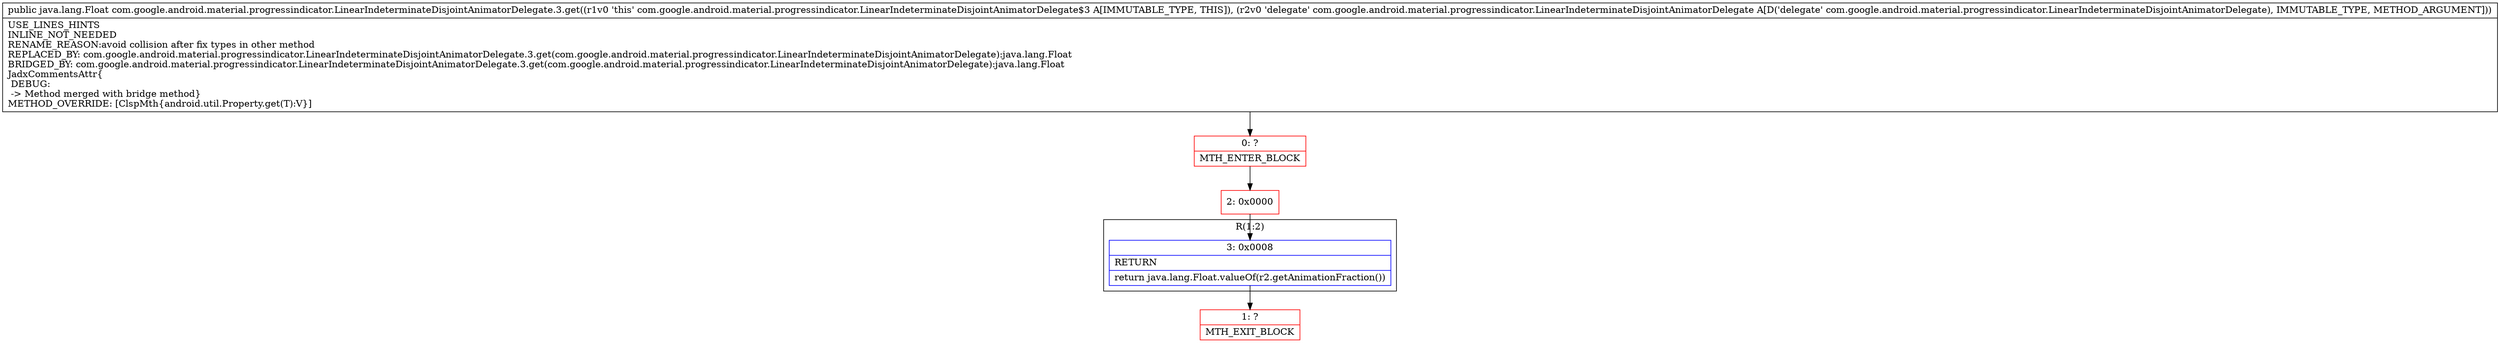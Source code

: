 digraph "CFG forcom.google.android.material.progressindicator.LinearIndeterminateDisjointAnimatorDelegate.3.get(Lcom\/google\/android\/material\/progressindicator\/LinearIndeterminateDisjointAnimatorDelegate;)Ljava\/lang\/Float;" {
subgraph cluster_Region_1546478331 {
label = "R(1:2)";
node [shape=record,color=blue];
Node_3 [shape=record,label="{3\:\ 0x0008|RETURN\l|return java.lang.Float.valueOf(r2.getAnimationFraction())\l}"];
}
Node_0 [shape=record,color=red,label="{0\:\ ?|MTH_ENTER_BLOCK\l}"];
Node_2 [shape=record,color=red,label="{2\:\ 0x0000}"];
Node_1 [shape=record,color=red,label="{1\:\ ?|MTH_EXIT_BLOCK\l}"];
MethodNode[shape=record,label="{public java.lang.Float com.google.android.material.progressindicator.LinearIndeterminateDisjointAnimatorDelegate.3.get((r1v0 'this' com.google.android.material.progressindicator.LinearIndeterminateDisjointAnimatorDelegate$3 A[IMMUTABLE_TYPE, THIS]), (r2v0 'delegate' com.google.android.material.progressindicator.LinearIndeterminateDisjointAnimatorDelegate A[D('delegate' com.google.android.material.progressindicator.LinearIndeterminateDisjointAnimatorDelegate), IMMUTABLE_TYPE, METHOD_ARGUMENT]))  | USE_LINES_HINTS\lINLINE_NOT_NEEDED\lRENAME_REASON:avoid collision after fix types in other method\lREPLACED_BY: com.google.android.material.progressindicator.LinearIndeterminateDisjointAnimatorDelegate.3.get(com.google.android.material.progressindicator.LinearIndeterminateDisjointAnimatorDelegate):java.lang.Float\lBRIDGED_BY: com.google.android.material.progressindicator.LinearIndeterminateDisjointAnimatorDelegate.3.get(com.google.android.material.progressindicator.LinearIndeterminateDisjointAnimatorDelegate):java.lang.Float\lJadxCommentsAttr\{\l DEBUG: \l \-\> Method merged with bridge method\}\lMETHOD_OVERRIDE: [ClspMth\{android.util.Property.get(T):V\}]\l}"];
MethodNode -> Node_0;Node_3 -> Node_1;
Node_0 -> Node_2;
Node_2 -> Node_3;
}


